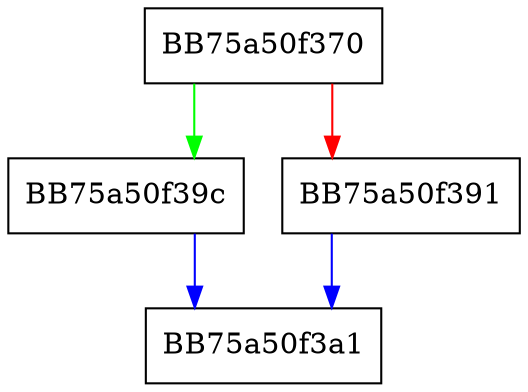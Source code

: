 digraph Read {
  node [shape="box"];
  graph [splines=ortho];
  BB75a50f370 -> BB75a50f39c [color="green"];
  BB75a50f370 -> BB75a50f391 [color="red"];
  BB75a50f391 -> BB75a50f3a1 [color="blue"];
  BB75a50f39c -> BB75a50f3a1 [color="blue"];
}